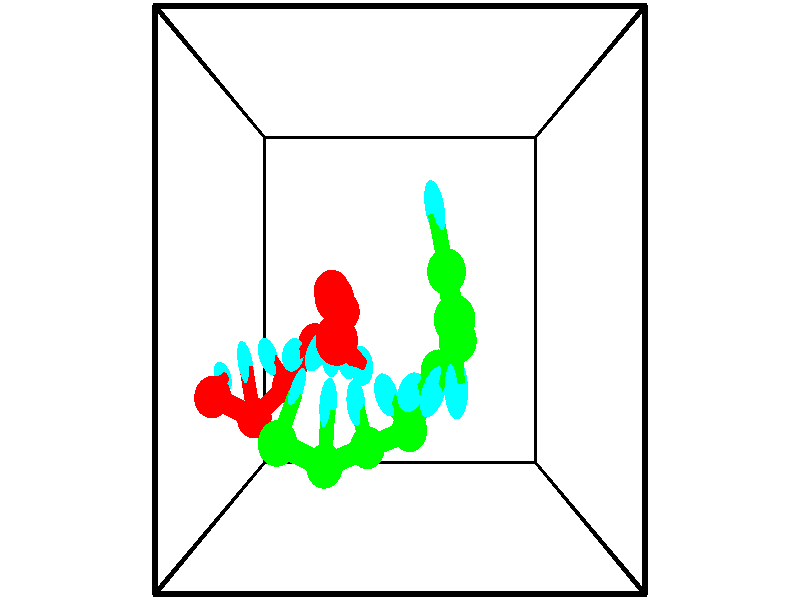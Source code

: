 // switches for output
#declare DRAW_BASES = 1; // possible values are 0, 1; only relevant for DNA ribbons
#declare DRAW_BASES_TYPE = 3; // possible values are 1, 2, 3; only relevant for DNA ribbons
#declare DRAW_FOG = 0; // set to 1 to enable fog

#include "colors.inc"

#include "transforms.inc"
background { rgb <1, 1, 1>}

#default {
   normal{
       ripples 0.25
       frequency 0.20
       turbulence 0.2
       lambda 5
   }
	finish {
		phong 0.1
		phong_size 40.
	}
}

// original window dimensions: 1024x640


// camera settings

camera {
	sky <-0, 1, 0>
	up <-0, 1, 0>
	right 1.6 * <1, 0, 0>
	location <2.5, 2.5, 11.1562>
	look_at <2.5, 2.5, 2.5>
	direction <0, 0, -8.6562>
	angle 67.0682
}


# declare cpy_camera_pos = <2.5, 2.5, 11.1562>;
# if (DRAW_FOG = 1)
fog {
	fog_type 2
	up vnormalize(cpy_camera_pos)
	color rgbt<1,1,1,0.3>
	distance 1e-5
	fog_alt 3e-3
	fog_offset 4
}
# end


// LIGHTS

# declare lum = 6;
global_settings {
	ambient_light rgb lum * <0.05, 0.05, 0.05>
	max_trace_level 15
}# declare cpy_direct_light_amount = 0.25;
light_source
{	1000 * <-1, -1, 1>,
	rgb lum * cpy_direct_light_amount
	parallel
}

light_source
{	1000 * <1, 1, -1>,
	rgb lum * cpy_direct_light_amount
	parallel
}

// strand 0

// nucleotide -1

// particle -1
sphere {
	<-0.158501, 1.353868, 2.585752> 0.250000
	pigment { color rgbt <1,0,0,0> }
	no_shadow
}
cylinder {
	<-0.191091, 1.445396, 2.197731>,  <-0.210644, 1.500314, 1.964918>, 0.100000
	pigment { color rgbt <1,0,0,0> }
	no_shadow
}
cylinder {
	<-0.191091, 1.445396, 2.197731>,  <-0.158501, 1.353868, 2.585752>, 0.100000
	pigment { color rgbt <1,0,0,0> }
	no_shadow
}

// particle -1
sphere {
	<-0.191091, 1.445396, 2.197731> 0.100000
	pigment { color rgbt <1,0,0,0> }
	no_shadow
}
sphere {
	0, 1
	scale<0.080000,0.200000,0.300000>
	matrix <0.890716, 0.453423, 0.032146,
		0.447200, -0.861422, -0.240757,
		-0.081473, 0.228822, -0.970053,
		-0.215532, 1.514043, 1.906715>
	pigment { color rgbt <0,1,1,0> }
	no_shadow
}
cylinder {
	<0.330030, 1.035855, 2.155745>,  <-0.158501, 1.353868, 2.585752>, 0.130000
	pigment { color rgbt <1,0,0,0> }
	no_shadow
}

// nucleotide -1

// particle -1
sphere {
	<0.330030, 1.035855, 2.155745> 0.250000
	pigment { color rgbt <1,0,0,0> }
	no_shadow
}
cylinder {
	<0.230270, 1.411598, 2.061590>,  <0.170414, 1.637044, 2.005097>, 0.100000
	pigment { color rgbt <1,0,0,0> }
	no_shadow
}
cylinder {
	<0.230270, 1.411598, 2.061590>,  <0.330030, 1.035855, 2.155745>, 0.100000
	pigment { color rgbt <1,0,0,0> }
	no_shadow
}

// particle -1
sphere {
	<0.230270, 1.411598, 2.061590> 0.100000
	pigment { color rgbt <1,0,0,0> }
	no_shadow
}
sphere {
	0, 1
	scale<0.080000,0.200000,0.300000>
	matrix <0.949041, 0.285444, 0.133580,
		0.192669, -0.190077, -0.962678,
		-0.249400, 0.939358, -0.235387,
		0.155450, 1.693406, 1.990974>
	pigment { color rgbt <0,1,1,0> }
	no_shadow
}
cylinder {
	<0.727647, 1.380225, 1.577613>,  <0.330030, 1.035855, 2.155745>, 0.130000
	pigment { color rgbt <1,0,0,0> }
	no_shadow
}

// nucleotide -1

// particle -1
sphere {
	<0.727647, 1.380225, 1.577613> 0.250000
	pigment { color rgbt <1,0,0,0> }
	no_shadow
}
cylinder {
	<0.614587, 1.616119, 1.880220>,  <0.546751, 1.757656, 2.061785>, 0.100000
	pigment { color rgbt <1,0,0,0> }
	no_shadow
}
cylinder {
	<0.614587, 1.616119, 1.880220>,  <0.727647, 1.380225, 1.577613>, 0.100000
	pigment { color rgbt <1,0,0,0> }
	no_shadow
}

// particle -1
sphere {
	<0.614587, 1.616119, 1.880220> 0.100000
	pigment { color rgbt <1,0,0,0> }
	no_shadow
}
sphere {
	0, 1
	scale<0.080000,0.200000,0.300000>
	matrix <0.958488, 0.142769, 0.246815,
		0.037549, 0.794877, -0.605608,
		-0.282650, 0.589736, 0.756519,
		0.529792, 1.793040, 2.107176>
	pigment { color rgbt <0,1,1,0> }
	no_shadow
}
cylinder {
	<1.146661, 1.943187, 1.581464>,  <0.727647, 1.380225, 1.577613>, 0.130000
	pigment { color rgbt <1,0,0,0> }
	no_shadow
}

// nucleotide -1

// particle -1
sphere {
	<1.146661, 1.943187, 1.581464> 0.250000
	pigment { color rgbt <1,0,0,0> }
	no_shadow
}
cylinder {
	<1.018980, 1.876686, 1.954660>,  <0.942372, 1.836786, 2.178578>, 0.100000
	pigment { color rgbt <1,0,0,0> }
	no_shadow
}
cylinder {
	<1.018980, 1.876686, 1.954660>,  <1.146661, 1.943187, 1.581464>, 0.100000
	pigment { color rgbt <1,0,0,0> }
	no_shadow
}

// particle -1
sphere {
	<1.018980, 1.876686, 1.954660> 0.100000
	pigment { color rgbt <1,0,0,0> }
	no_shadow
}
sphere {
	0, 1
	scale<0.080000,0.200000,0.300000>
	matrix <0.940997, 0.061167, 0.332841,
		-0.112403, 0.984184, 0.136918,
		-0.319202, -0.166251, 0.932990,
		0.923220, 1.826811, 2.234557>
	pigment { color rgbt <0,1,1,0> }
	no_shadow
}
cylinder {
	<1.638627, 2.353290, 2.009366>,  <1.146661, 1.943187, 1.581464>, 0.130000
	pigment { color rgbt <1,0,0,0> }
	no_shadow
}

// nucleotide -1

// particle -1
sphere {
	<1.638627, 2.353290, 2.009366> 0.250000
	pigment { color rgbt <1,0,0,0> }
	no_shadow
}
cylinder {
	<1.453254, 2.089890, 2.246552>,  <1.342030, 1.931849, 2.388863>, 0.100000
	pigment { color rgbt <1,0,0,0> }
	no_shadow
}
cylinder {
	<1.453254, 2.089890, 2.246552>,  <1.638627, 2.353290, 2.009366>, 0.100000
	pigment { color rgbt <1,0,0,0> }
	no_shadow
}

// particle -1
sphere {
	<1.453254, 2.089890, 2.246552> 0.100000
	pigment { color rgbt <1,0,0,0> }
	no_shadow
}
sphere {
	0, 1
	scale<0.080000,0.200000,0.300000>
	matrix <0.854762, -0.155720, 0.495109,
		-0.233694, 0.736292, 0.635028,
		-0.463432, -0.658502, 0.592964,
		1.314224, 1.892339, 2.424441>
	pigment { color rgbt <0,1,1,0> }
	no_shadow
}
cylinder {
	<1.545967, 2.602173, 2.707387>,  <1.638627, 2.353290, 2.009366>, 0.130000
	pigment { color rgbt <1,0,0,0> }
	no_shadow
}

// nucleotide -1

// particle -1
sphere {
	<1.545967, 2.602173, 2.707387> 0.250000
	pigment { color rgbt <1,0,0,0> }
	no_shadow
}
cylinder {
	<1.547427, 2.202942, 2.732134>,  <1.548303, 1.963403, 2.746982>, 0.100000
	pigment { color rgbt <1,0,0,0> }
	no_shadow
}
cylinder {
	<1.547427, 2.202942, 2.732134>,  <1.545967, 2.602173, 2.707387>, 0.100000
	pigment { color rgbt <1,0,0,0> }
	no_shadow
}

// particle -1
sphere {
	<1.547427, 2.202942, 2.732134> 0.100000
	pigment { color rgbt <1,0,0,0> }
	no_shadow
}
sphere {
	0, 1
	scale<0.080000,0.200000,0.300000>
	matrix <0.825760, 0.037903, 0.562747,
		-0.564010, 0.049034, 0.824311,
		0.003650, -0.998078, 0.061868,
		1.548522, 1.903519, 2.750694>
	pigment { color rgbt <0,1,1,0> }
	no_shadow
}
cylinder {
	<1.655490, 2.516541, 3.366522>,  <1.545967, 2.602173, 2.707387>, 0.130000
	pigment { color rgbt <1,0,0,0> }
	no_shadow
}

// nucleotide -1

// particle -1
sphere {
	<1.655490, 2.516541, 3.366522> 0.250000
	pigment { color rgbt <1,0,0,0> }
	no_shadow
}
cylinder {
	<1.739863, 2.159409, 3.207344>,  <1.790488, 1.945129, 3.111838>, 0.100000
	pigment { color rgbt <1,0,0,0> }
	no_shadow
}
cylinder {
	<1.739863, 2.159409, 3.207344>,  <1.655490, 2.516541, 3.366522>, 0.100000
	pigment { color rgbt <1,0,0,0> }
	no_shadow
}

// particle -1
sphere {
	<1.739863, 2.159409, 3.207344> 0.100000
	pigment { color rgbt <1,0,0,0> }
	no_shadow
}
sphere {
	0, 1
	scale<0.080000,0.200000,0.300000>
	matrix <0.764650, -0.102900, 0.636178,
		-0.608948, -0.438479, 0.660998,
		0.210934, -0.892831, -0.397944,
		1.803144, 1.891559, 3.087961>
	pigment { color rgbt <0,1,1,0> }
	no_shadow
}
cylinder {
	<1.747355, 2.098146, 3.964699>,  <1.655490, 2.516541, 3.366522>, 0.130000
	pigment { color rgbt <1,0,0,0> }
	no_shadow
}

// nucleotide -1

// particle -1
sphere {
	<1.747355, 2.098146, 3.964699> 0.250000
	pigment { color rgbt <1,0,0,0> }
	no_shadow
}
cylinder {
	<1.894233, 1.924431, 3.635685>,  <1.982360, 1.820202, 3.438277>, 0.100000
	pigment { color rgbt <1,0,0,0> }
	no_shadow
}
cylinder {
	<1.894233, 1.924431, 3.635685>,  <1.747355, 2.098146, 3.964699>, 0.100000
	pigment { color rgbt <1,0,0,0> }
	no_shadow
}

// particle -1
sphere {
	<1.894233, 1.924431, 3.635685> 0.100000
	pigment { color rgbt <1,0,0,0> }
	no_shadow
}
sphere {
	0, 1
	scale<0.080000,0.200000,0.300000>
	matrix <0.891204, -0.088922, 0.444800,
		-0.266313, -0.896374, 0.354387,
		0.367195, -0.434288, -0.822534,
		2.004391, 1.794144, 3.388925>
	pigment { color rgbt <0,1,1,0> }
	no_shadow
}
// strand 1

// nucleotide -1

// particle -1
sphere {
	<3.101442, 2.807215, 3.346169> 0.250000
	pigment { color rgbt <0,1,0,0> }
	no_shadow
}
cylinder {
	<3.011852, 3.196152, 3.372662>,  <2.958098, 3.429514, 3.388557>, 0.100000
	pigment { color rgbt <0,1,0,0> }
	no_shadow
}
cylinder {
	<3.011852, 3.196152, 3.372662>,  <3.101442, 2.807215, 3.346169>, 0.100000
	pigment { color rgbt <0,1,0,0> }
	no_shadow
}

// particle -1
sphere {
	<3.011852, 3.196152, 3.372662> 0.100000
	pigment { color rgbt <0,1,0,0> }
	no_shadow
}
sphere {
	0, 1
	scale<0.080000,0.200000,0.300000>
	matrix <0.870860, 0.230182, -0.434303,
		-0.437537, -0.039594, -0.898328,
		-0.223975, 0.972342, 0.066232,
		2.944660, 3.487854, 3.392531>
	pigment { color rgbt <0,1,1,0> }
	no_shadow
}
cylinder {
	<3.158613, 2.304760, 3.866824>,  <3.101442, 2.807215, 3.346169>, 0.130000
	pigment { color rgbt <0,1,0,0> }
	no_shadow
}

// nucleotide -1

// particle -1
sphere {
	<3.158613, 2.304760, 3.866824> 0.250000
	pigment { color rgbt <0,1,0,0> }
	no_shadow
}
cylinder {
	<3.170595, 1.905342, 3.884756>,  <3.177784, 1.665691, 3.895515>, 0.100000
	pigment { color rgbt <0,1,0,0> }
	no_shadow
}
cylinder {
	<3.170595, 1.905342, 3.884756>,  <3.158613, 2.304760, 3.866824>, 0.100000
	pigment { color rgbt <0,1,0,0> }
	no_shadow
}

// particle -1
sphere {
	<3.170595, 1.905342, 3.884756> 0.100000
	pigment { color rgbt <0,1,0,0> }
	no_shadow
}
sphere {
	0, 1
	scale<0.080000,0.200000,0.300000>
	matrix <-0.716053, -0.052730, -0.696051,
		0.697402, -0.011251, -0.716591,
		0.029954, -0.998545, 0.044831,
		3.179581, 1.605778, 3.898205>
	pigment { color rgbt <0,1,1,0> }
	no_shadow
}
cylinder {
	<3.257336, 2.056745, 3.217236>,  <3.158613, 2.304760, 3.866824>, 0.130000
	pigment { color rgbt <0,1,0,0> }
	no_shadow
}

// nucleotide -1

// particle -1
sphere {
	<3.257336, 2.056745, 3.217236> 0.250000
	pigment { color rgbt <0,1,0,0> }
	no_shadow
}
cylinder {
	<3.067327, 1.761185, 3.408392>,  <2.953322, 1.583848, 3.523086>, 0.100000
	pigment { color rgbt <0,1,0,0> }
	no_shadow
}
cylinder {
	<3.067327, 1.761185, 3.408392>,  <3.257336, 2.056745, 3.217236>, 0.100000
	pigment { color rgbt <0,1,0,0> }
	no_shadow
}

// particle -1
sphere {
	<3.067327, 1.761185, 3.408392> 0.100000
	pigment { color rgbt <0,1,0,0> }
	no_shadow
}
sphere {
	0, 1
	scale<0.080000,0.200000,0.300000>
	matrix <-0.751787, 0.058511, -0.656804,
		0.457352, -0.671268, -0.583291,
		-0.475021, -0.738902, 0.477891,
		2.924821, 1.539514, 3.551759>
	pigment { color rgbt <0,1,1,0> }
	no_shadow
}
cylinder {
	<3.042460, 1.668871, 2.661318>,  <3.257336, 2.056745, 3.217236>, 0.130000
	pigment { color rgbt <0,1,0,0> }
	no_shadow
}

// nucleotide -1

// particle -1
sphere {
	<3.042460, 1.668871, 2.661318> 0.250000
	pigment { color rgbt <0,1,0,0> }
	no_shadow
}
cylinder {
	<2.818680, 1.567322, 2.976929>,  <2.684412, 1.506392, 3.166295>, 0.100000
	pigment { color rgbt <0,1,0,0> }
	no_shadow
}
cylinder {
	<2.818680, 1.567322, 2.976929>,  <3.042460, 1.668871, 2.661318>, 0.100000
	pigment { color rgbt <0,1,0,0> }
	no_shadow
}

// particle -1
sphere {
	<2.818680, 1.567322, 2.976929> 0.100000
	pigment { color rgbt <0,1,0,0> }
	no_shadow
}
sphere {
	0, 1
	scale<0.080000,0.200000,0.300000>
	matrix <-0.801047, -0.078943, -0.593373,
		0.212930, -0.964011, -0.159199,
		-0.559450, -0.253873, 0.789028,
		2.650845, 1.491160, 3.213637>
	pigment { color rgbt <0,1,1,0> }
	no_shadow
}
cylinder {
	<2.634144, 0.963430, 2.621311>,  <3.042460, 1.668871, 2.661318>, 0.130000
	pigment { color rgbt <0,1,0,0> }
	no_shadow
}

// nucleotide -1

// particle -1
sphere {
	<2.634144, 0.963430, 2.621311> 0.250000
	pigment { color rgbt <0,1,0,0> }
	no_shadow
}
cylinder {
	<2.455557, 1.232346, 2.857512>,  <2.348404, 1.393695, 2.999232>, 0.100000
	pigment { color rgbt <0,1,0,0> }
	no_shadow
}
cylinder {
	<2.455557, 1.232346, 2.857512>,  <2.634144, 0.963430, 2.621311>, 0.100000
	pigment { color rgbt <0,1,0,0> }
	no_shadow
}

// particle -1
sphere {
	<2.455557, 1.232346, 2.857512> 0.100000
	pigment { color rgbt <0,1,0,0> }
	no_shadow
}
sphere {
	0, 1
	scale<0.080000,0.200000,0.300000>
	matrix <-0.838630, -0.084258, -0.538146,
		-0.312036, -0.735478, 0.601420,
		-0.446469, 0.672290, 0.590502,
		2.321616, 1.434032, 3.034662>
	pigment { color rgbt <0,1,1,0> }
	no_shadow
}
cylinder {
	<2.034681, 0.742612, 2.535714>,  <2.634144, 0.963430, 2.621311>, 0.130000
	pigment { color rgbt <0,1,0,0> }
	no_shadow
}

// nucleotide -1

// particle -1
sphere {
	<2.034681, 0.742612, 2.535714> 0.250000
	pigment { color rgbt <0,1,0,0> }
	no_shadow
}
cylinder {
	<1.956841, 1.076805, 2.741276>,  <1.910136, 1.277321, 2.864613>, 0.100000
	pigment { color rgbt <0,1,0,0> }
	no_shadow
}
cylinder {
	<1.956841, 1.076805, 2.741276>,  <2.034681, 0.742612, 2.535714>, 0.100000
	pigment { color rgbt <0,1,0,0> }
	no_shadow
}

// particle -1
sphere {
	<1.956841, 1.076805, 2.741276> 0.100000
	pigment { color rgbt <0,1,0,0> }
	no_shadow
}
sphere {
	0, 1
	scale<0.080000,0.200000,0.300000>
	matrix <-0.915244, 0.033771, -0.401481,
		-0.352786, -0.548478, 0.758099,
		-0.194601, 0.835483, 0.513905,
		1.898460, 1.327450, 2.895447>
	pigment { color rgbt <0,1,1,0> }
	no_shadow
}
cylinder {
	<1.469748, 0.608854, 2.905096>,  <2.034681, 0.742612, 2.535714>, 0.130000
	pigment { color rgbt <0,1,0,0> }
	no_shadow
}

// nucleotide -1

// particle -1
sphere {
	<1.469748, 0.608854, 2.905096> 0.250000
	pigment { color rgbt <0,1,0,0> }
	no_shadow
}
cylinder {
	<1.493145, 1.005722, 2.860960>,  <1.507183, 1.243843, 2.834478>, 0.100000
	pigment { color rgbt <0,1,0,0> }
	no_shadow
}
cylinder {
	<1.493145, 1.005722, 2.860960>,  <1.469748, 0.608854, 2.905096>, 0.100000
	pigment { color rgbt <0,1,0,0> }
	no_shadow
}

// particle -1
sphere {
	<1.493145, 1.005722, 2.860960> 0.100000
	pigment { color rgbt <0,1,0,0> }
	no_shadow
}
sphere {
	0, 1
	scale<0.080000,0.200000,0.300000>
	matrix <-0.924927, 0.012275, -0.379947,
		-0.375618, 0.124280, 0.918404,
		0.058493, 0.992171, -0.110340,
		1.510693, 1.303373, 2.827858>
	pigment { color rgbt <0,1,1,0> }
	no_shadow
}
cylinder {
	<0.900070, 0.941865, 3.272062>,  <1.469748, 0.608854, 2.905096>, 0.130000
	pigment { color rgbt <0,1,0,0> }
	no_shadow
}

// nucleotide -1

// particle -1
sphere {
	<0.900070, 0.941865, 3.272062> 0.250000
	pigment { color rgbt <0,1,0,0> }
	no_shadow
}
cylinder {
	<0.999163, 1.235840, 3.019556>,  <1.058618, 1.412225, 2.868052>, 0.100000
	pigment { color rgbt <0,1,0,0> }
	no_shadow
}
cylinder {
	<0.999163, 1.235840, 3.019556>,  <0.900070, 0.941865, 3.272062>, 0.100000
	pigment { color rgbt <0,1,0,0> }
	no_shadow
}

// particle -1
sphere {
	<0.999163, 1.235840, 3.019556> 0.100000
	pigment { color rgbt <0,1,0,0> }
	no_shadow
}
sphere {
	0, 1
	scale<0.080000,0.200000,0.300000>
	matrix <-0.961143, 0.268343, -0.064776,
		0.121789, 0.622784, 0.772857,
		0.247732, 0.734937, -0.631266,
		1.073482, 1.456321, 2.830176>
	pigment { color rgbt <0,1,1,0> }
	no_shadow
}
// box output
cylinder {
	<0.000000, 0.000000, 0.000000>,  <5.000000, 0.000000, 0.000000>, 0.025000
	pigment { color rgbt <0,0,0,0> }
	no_shadow
}
cylinder {
	<0.000000, 0.000000, 0.000000>,  <0.000000, 5.000000, 0.000000>, 0.025000
	pigment { color rgbt <0,0,0,0> }
	no_shadow
}
cylinder {
	<0.000000, 0.000000, 0.000000>,  <0.000000, 0.000000, 5.000000>, 0.025000
	pigment { color rgbt <0,0,0,0> }
	no_shadow
}
cylinder {
	<5.000000, 5.000000, 5.000000>,  <0.000000, 5.000000, 5.000000>, 0.025000
	pigment { color rgbt <0,0,0,0> }
	no_shadow
}
cylinder {
	<5.000000, 5.000000, 5.000000>,  <5.000000, 0.000000, 5.000000>, 0.025000
	pigment { color rgbt <0,0,0,0> }
	no_shadow
}
cylinder {
	<5.000000, 5.000000, 5.000000>,  <5.000000, 5.000000, 0.000000>, 0.025000
	pigment { color rgbt <0,0,0,0> }
	no_shadow
}
cylinder {
	<0.000000, 0.000000, 5.000000>,  <0.000000, 5.000000, 5.000000>, 0.025000
	pigment { color rgbt <0,0,0,0> }
	no_shadow
}
cylinder {
	<0.000000, 0.000000, 5.000000>,  <5.000000, 0.000000, 5.000000>, 0.025000
	pigment { color rgbt <0,0,0,0> }
	no_shadow
}
cylinder {
	<5.000000, 5.000000, 0.000000>,  <0.000000, 5.000000, 0.000000>, 0.025000
	pigment { color rgbt <0,0,0,0> }
	no_shadow
}
cylinder {
	<5.000000, 5.000000, 0.000000>,  <5.000000, 0.000000, 0.000000>, 0.025000
	pigment { color rgbt <0,0,0,0> }
	no_shadow
}
cylinder {
	<5.000000, 0.000000, 5.000000>,  <5.000000, 0.000000, 0.000000>, 0.025000
	pigment { color rgbt <0,0,0,0> }
	no_shadow
}
cylinder {
	<0.000000, 5.000000, 0.000000>,  <0.000000, 5.000000, 5.000000>, 0.025000
	pigment { color rgbt <0,0,0,0> }
	no_shadow
}
// end of box output
